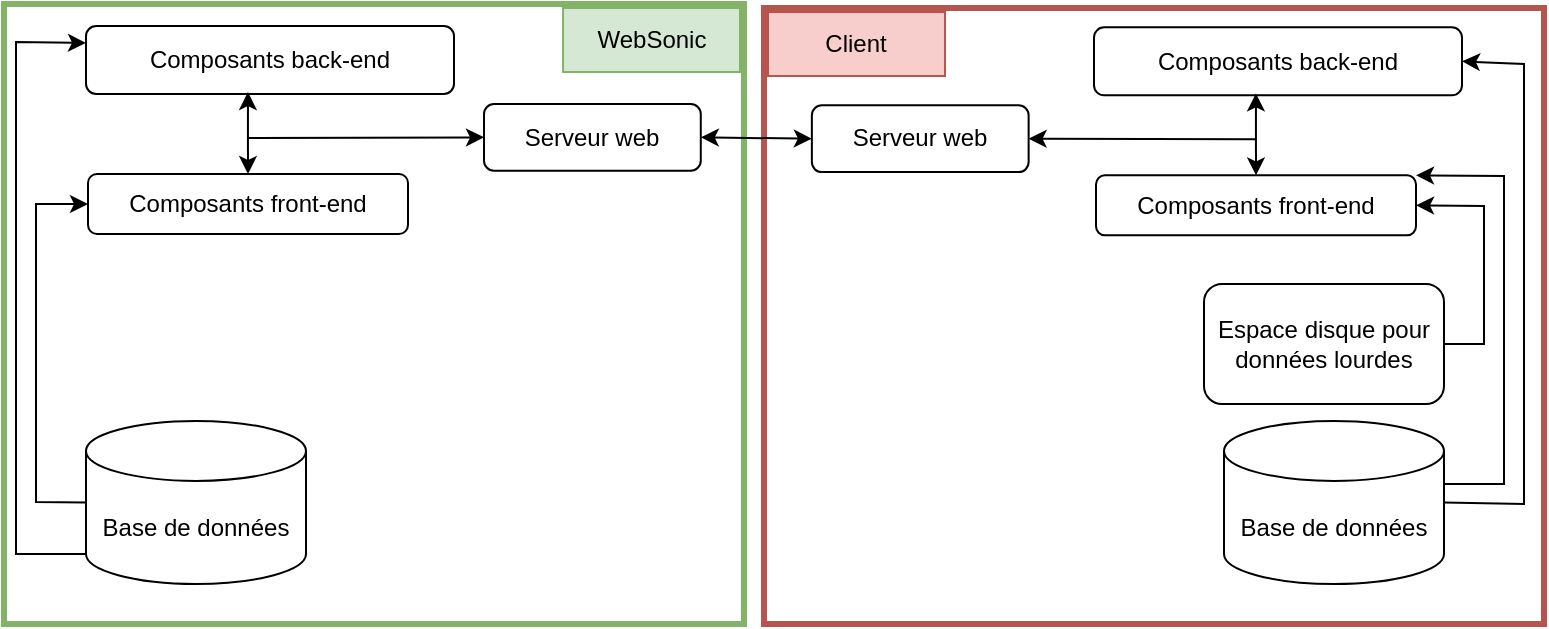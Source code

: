 <mxfile version="22.1.4" type="github">
  <diagram name="Page-1" id="C_ZBUsKCrzRcflvogzkr">
    <mxGraphModel dx="1434" dy="726" grid="1" gridSize="10" guides="1" tooltips="1" connect="1" arrows="1" fold="1" page="1" pageScale="1" pageWidth="827" pageHeight="1169" math="0" shadow="0">
      <root>
        <mxCell id="0" />
        <mxCell id="1" parent="0" />
        <mxCell id="jJ9D6p4_kzQGkJoYWFX0-3" value="" style="rounded=0;whiteSpace=wrap;html=1;fillColor=none;strokeColor=#b85450;strokeWidth=3;" parent="1" vertex="1">
          <mxGeometry x="400" y="32" width="390" height="308" as="geometry" />
        </mxCell>
        <mxCell id="q27LmW4uRz-Amyi7C36D-26" value="" style="rounded=0;whiteSpace=wrap;html=1;fillColor=none;strokeColor=#82b366;strokeWidth=3;" parent="1" vertex="1">
          <mxGeometry x="20" y="30" width="370" height="310" as="geometry" />
        </mxCell>
        <mxCell id="q27LmW4uRz-Amyi7C36D-27" value="WebSonic" style="rounded=0;whiteSpace=wrap;html=1;fillColor=#d5e8d4;strokeColor=#82b366;" parent="1" vertex="1">
          <mxGeometry x="299.519" y="32" width="88.484" height="32" as="geometry" />
        </mxCell>
        <mxCell id="q27LmW4uRz-Amyi7C36D-18" value="Composants front-end" style="rounded=1;whiteSpace=wrap;html=1;" parent="1" vertex="1">
          <mxGeometry x="62" y="115" width="160" height="30" as="geometry" />
        </mxCell>
        <mxCell id="q27LmW4uRz-Amyi7C36D-19" value="Composants back-end" style="rounded=1;whiteSpace=wrap;html=1;" parent="1" vertex="1">
          <mxGeometry x="61" y="41" width="184" height="34" as="geometry" />
        </mxCell>
        <mxCell id="q27LmW4uRz-Amyi7C36D-28" value="" style="endArrow=classic;startArrow=classic;html=1;rounded=0;exitX=0.5;exitY=0;exitDx=0;exitDy=0;entryX=0.44;entryY=0.971;entryDx=0;entryDy=0;entryPerimeter=0;" parent="1" source="q27LmW4uRz-Amyi7C36D-18" target="q27LmW4uRz-Amyi7C36D-19" edge="1">
          <mxGeometry width="50" height="50" relative="1" as="geometry">
            <mxPoint x="456" y="245" as="sourcePoint" />
            <mxPoint x="506" y="195" as="targetPoint" />
          </mxGeometry>
        </mxCell>
        <mxCell id="fgNDAEqa44rRf3r6Z8Rh-18" value="" style="endArrow=classic;html=1;rounded=0;entryX=0;entryY=0.5;entryDx=0;entryDy=0;" parent="1" target="fgNDAEqa44rRf3r6Z8Rh-17" edge="1">
          <mxGeometry width="50" height="50" relative="1" as="geometry">
            <mxPoint x="142" y="97" as="sourcePoint" />
            <mxPoint x="552.004" y="94.305" as="targetPoint" />
          </mxGeometry>
        </mxCell>
        <mxCell id="fgNDAEqa44rRf3r6Z8Rh-19" value="" style="endArrow=none;html=1;rounded=0;endFill=0;startArrow=classic;startFill=1;exitX=0;exitY=0.25;exitDx=0;exitDy=0;entryX=0;entryY=1;entryDx=0;entryDy=-15;entryPerimeter=0;" parent="1" source="q27LmW4uRz-Amyi7C36D-19" target="fgNDAEqa44rRf3r6Z8Rh-16" edge="1">
          <mxGeometry width="50" height="50" relative="1" as="geometry">
            <mxPoint x="57" y="48" as="sourcePoint" />
            <mxPoint x="256" y="194.55" as="targetPoint" />
            <Array as="points">
              <mxPoint x="26" y="49" />
              <mxPoint x="26" y="305" />
            </Array>
          </mxGeometry>
        </mxCell>
        <mxCell id="vTtZLRvxT9cgvSloDH-Z-5" value="" style="endArrow=classic;html=1;rounded=0;exitX=1;exitY=0.5;exitDx=0;exitDy=0;entryX=1;entryY=0.5;entryDx=0;entryDy=0;" parent="1" source="vTtZLRvxT9cgvSloDH-Z-4" target="zJHw0Z3n3MdNYGoxypgy-1" edge="1">
          <mxGeometry width="50" height="50" relative="1" as="geometry">
            <mxPoint x="410" y="291" as="sourcePoint" />
            <mxPoint x="460" y="241" as="targetPoint" />
            <Array as="points">
              <mxPoint x="760" y="200" />
              <mxPoint x="760" y="131" />
            </Array>
          </mxGeometry>
        </mxCell>
        <mxCell id="fgNDAEqa44rRf3r6Z8Rh-16" value="Base de données" style="shape=cylinder3;whiteSpace=wrap;html=1;boundedLbl=1;backgroundOutline=1;size=15;" parent="1" vertex="1">
          <mxGeometry x="61" y="238.45" width="110" height="81.55" as="geometry" />
        </mxCell>
        <mxCell id="vTtZLRvxT9cgvSloDH-Z-4" value="Espace disque pour données lourdes" style="rounded=1;whiteSpace=wrap;html=1;" parent="1" vertex="1">
          <mxGeometry x="620" y="170" width="120" height="60" as="geometry" />
        </mxCell>
        <mxCell id="fgNDAEqa44rRf3r6Z8Rh-17" value="&lt;div&gt;Serveur web&lt;/div&gt;" style="rounded=1;whiteSpace=wrap;html=1;" parent="1" vertex="1">
          <mxGeometry x="260.004" y="80" width="108.384" height="33.37" as="geometry" />
        </mxCell>
        <mxCell id="jJ9D6p4_kzQGkJoYWFX0-1" value="Base de données" style="shape=cylinder3;whiteSpace=wrap;html=1;boundedLbl=1;backgroundOutline=1;size=15;" parent="1" vertex="1">
          <mxGeometry x="630" y="238.45" width="110" height="81.55" as="geometry" />
        </mxCell>
        <mxCell id="jJ9D6p4_kzQGkJoYWFX0-2" value="" style="endArrow=none;html=1;rounded=0;endFill=0;startArrow=classic;startFill=1;exitX=1;exitY=0.5;exitDx=0;exitDy=0;entryX=1;entryY=0.5;entryDx=0;entryDy=0;entryPerimeter=0;" parent="1" source="zJHw0Z3n3MdNYGoxypgy-2" target="jJ9D6p4_kzQGkJoYWFX0-1" edge="1">
          <mxGeometry width="50" height="50" relative="1" as="geometry">
            <mxPoint x="63" y="59" as="sourcePoint" />
            <mxPoint x="452" y="215.55" as="targetPoint" />
            <Array as="points">
              <mxPoint x="780" y="60" />
              <mxPoint x="780" y="280" />
            </Array>
          </mxGeometry>
        </mxCell>
        <mxCell id="jJ9D6p4_kzQGkJoYWFX0-4" value="Client" style="rounded=0;whiteSpace=wrap;html=1;fillColor=#f8cecc;strokeColor=#b85450;" parent="1" vertex="1">
          <mxGeometry x="401.999" y="34" width="88.484" height="32" as="geometry" />
        </mxCell>
        <mxCell id="zJHw0Z3n3MdNYGoxypgy-1" value="Composants front-end" style="rounded=1;whiteSpace=wrap;html=1;" parent="1" vertex="1">
          <mxGeometry x="566.0" y="115.68" width="160" height="30" as="geometry" />
        </mxCell>
        <mxCell id="zJHw0Z3n3MdNYGoxypgy-2" value="Composants back-end" style="rounded=1;whiteSpace=wrap;html=1;" parent="1" vertex="1">
          <mxGeometry x="565.0" y="41.68" width="184" height="34" as="geometry" />
        </mxCell>
        <mxCell id="zJHw0Z3n3MdNYGoxypgy-3" value="" style="endArrow=classic;startArrow=classic;html=1;rounded=0;exitX=0.5;exitY=0;exitDx=0;exitDy=0;entryX=0.44;entryY=0.971;entryDx=0;entryDy=0;entryPerimeter=0;" parent="1" source="zJHw0Z3n3MdNYGoxypgy-1" target="zJHw0Z3n3MdNYGoxypgy-2" edge="1">
          <mxGeometry width="50" height="50" relative="1" as="geometry">
            <mxPoint x="960.0" y="245.68" as="sourcePoint" />
            <mxPoint x="1010.0" y="195.68" as="targetPoint" />
          </mxGeometry>
        </mxCell>
        <mxCell id="zJHw0Z3n3MdNYGoxypgy-4" value="" style="endArrow=classic;html=1;rounded=0;entryX=1;entryY=0.5;entryDx=0;entryDy=0;" parent="1" target="zJHw0Z3n3MdNYGoxypgy-5" edge="1">
          <mxGeometry width="50" height="50" relative="1" as="geometry">
            <mxPoint x="646.0" y="97.68" as="sourcePoint" />
            <mxPoint x="533.93" y="76.68" as="targetPoint" />
          </mxGeometry>
        </mxCell>
        <mxCell id="zJHw0Z3n3MdNYGoxypgy-5" value="&lt;div&gt;Serveur web&lt;/div&gt;" style="rounded=1;whiteSpace=wrap;html=1;" parent="1" vertex="1">
          <mxGeometry x="423.934" y="80.68" width="108.384" height="33.37" as="geometry" />
        </mxCell>
        <mxCell id="zJHw0Z3n3MdNYGoxypgy-6" value="" style="endArrow=none;html=1;rounded=0;endFill=0;startArrow=classic;startFill=1;exitX=1;exitY=0;exitDx=0;exitDy=0;" parent="1" source="zJHw0Z3n3MdNYGoxypgy-1" edge="1">
          <mxGeometry width="50" height="50" relative="1" as="geometry">
            <mxPoint x="759" y="69" as="sourcePoint" />
            <mxPoint x="740" y="270" as="targetPoint" />
            <Array as="points">
              <mxPoint x="770" y="116" />
              <mxPoint x="770" y="270" />
            </Array>
          </mxGeometry>
        </mxCell>
        <mxCell id="zJHw0Z3n3MdNYGoxypgy-7" value="" style="endArrow=none;html=1;rounded=0;endFill=0;startArrow=classic;startFill=1;exitX=0;exitY=0.5;exitDx=0;exitDy=0;entryX=0;entryY=0.5;entryDx=0;entryDy=0;entryPerimeter=0;" parent="1" source="q27LmW4uRz-Amyi7C36D-18" target="fgNDAEqa44rRf3r6Z8Rh-16" edge="1">
          <mxGeometry width="50" height="50" relative="1" as="geometry">
            <mxPoint x="71" y="60" as="sourcePoint" />
            <mxPoint x="71" y="315" as="targetPoint" />
            <Array as="points">
              <mxPoint x="36" y="130" />
              <mxPoint x="36" y="279" />
            </Array>
          </mxGeometry>
        </mxCell>
        <mxCell id="zJHw0Z3n3MdNYGoxypgy-9" value="" style="endArrow=classic;startArrow=classic;html=1;rounded=0;exitX=1;exitY=0.5;exitDx=0;exitDy=0;entryX=0;entryY=0.5;entryDx=0;entryDy=0;" parent="1" source="fgNDAEqa44rRf3r6Z8Rh-17" target="zJHw0Z3n3MdNYGoxypgy-5" edge="1">
          <mxGeometry width="50" height="50" relative="1" as="geometry">
            <mxPoint x="181" y="289" as="sourcePoint" />
            <mxPoint x="640" y="289" as="targetPoint" />
          </mxGeometry>
        </mxCell>
      </root>
    </mxGraphModel>
  </diagram>
</mxfile>
